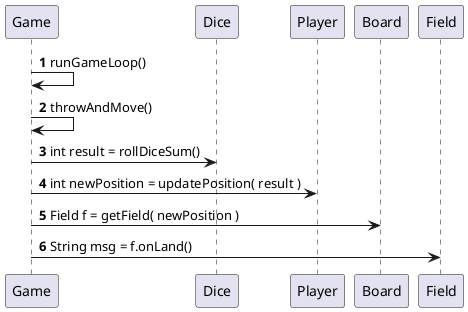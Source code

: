 @startuml
autonumber

participant Game as game
participant Dice as dice
participant Player as player
participant Board as board
participant Field as field
game -> game : runGameLoop()
game -> game : throwAndMove()
game -> dice : int result = rollDiceSum()
game -> player: int newPosition = updatePosition( result )
game -> board : Field f = getField( newPosition )
game -> field : String msg = f.onLand()

@enduml